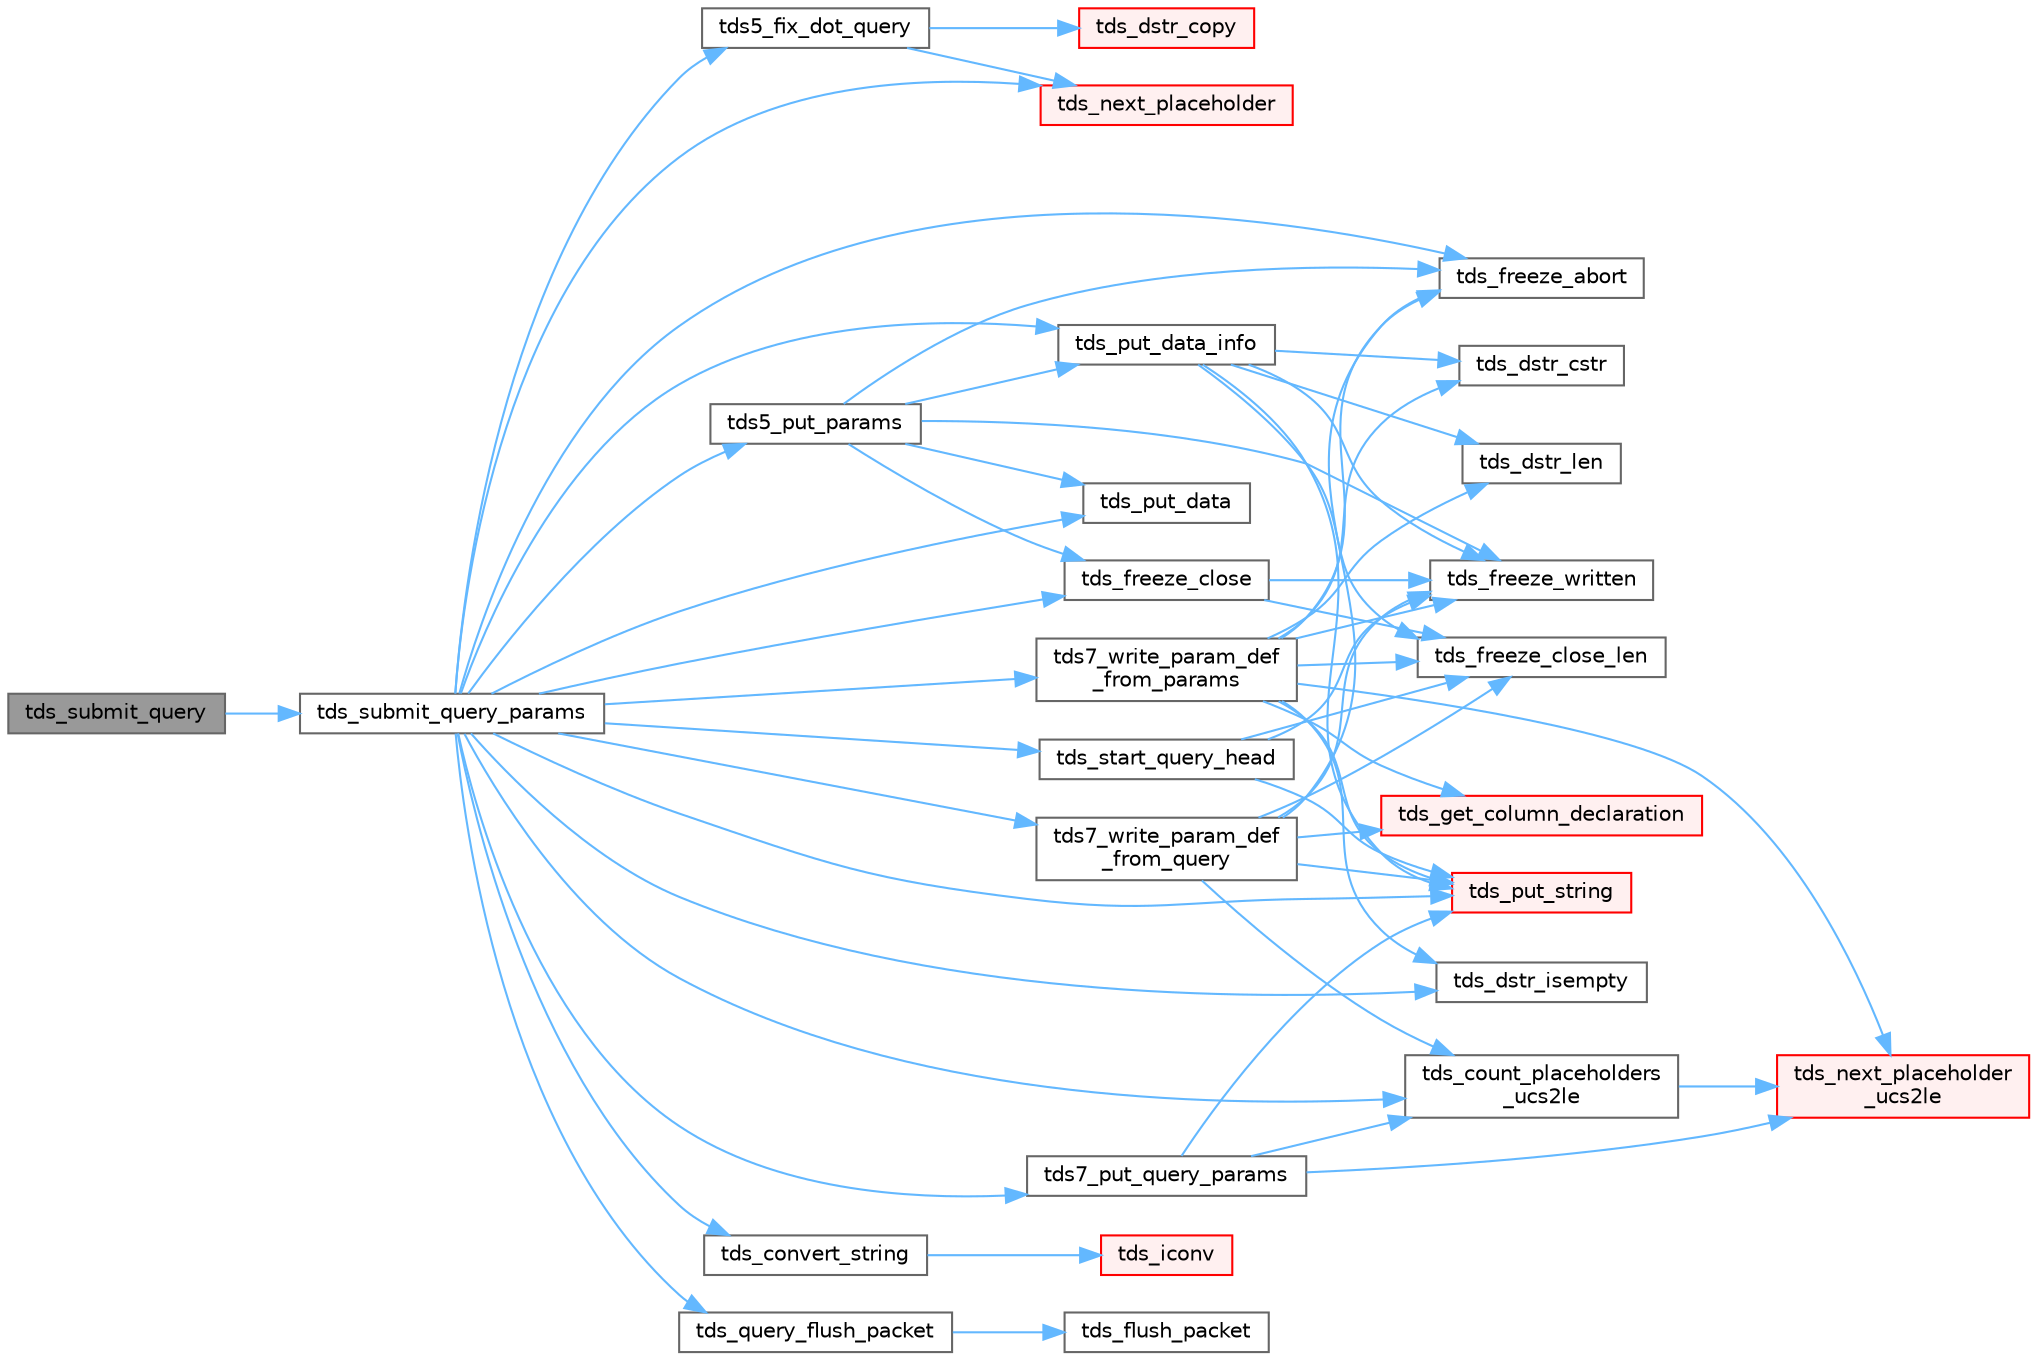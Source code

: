 digraph "tds_submit_query"
{
 // LATEX_PDF_SIZE
  bgcolor="transparent";
  edge [fontname=Helvetica,fontsize=10,labelfontname=Helvetica,labelfontsize=10];
  node [fontname=Helvetica,fontsize=10,shape=box,height=0.2,width=0.4];
  rankdir="LR";
  Node1 [id="Node000001",label="tds_submit_query",height=0.2,width=0.4,color="gray40", fillcolor="grey60", style="filled", fontcolor="black",tooltip="Sends a language string to the database server for processing."];
  Node1 -> Node2 [id="edge1_Node000001_Node000002",color="steelblue1",style="solid",tooltip=" "];
  Node2 [id="Node000002",label="tds_submit_query_params",height=0.2,width=0.4,color="grey40", fillcolor="white", style="filled",URL="$a00578.html#ga95e0fccedc459a4404f496eec74a369a",tooltip="Sends a language string to the database server for processing."];
  Node2 -> Node3 [id="edge2_Node000002_Node000003",color="steelblue1",style="solid",tooltip=" "];
  Node3 [id="Node000003",label="tds5_fix_dot_query",height=0.2,width=0.4,color="grey40", fillcolor="white", style="filled",URL="$a00578.html#ga8853354723094c8efcd87fabf675c64f",tooltip="Substitute ?-style placeholders with named (@param) ones."];
  Node3 -> Node4 [id="edge3_Node000003_Node000004",color="steelblue1",style="solid",tooltip=" "];
  Node4 [id="Node000004",label="tds_dstr_copy",height=0.2,width=0.4,color="red", fillcolor="#FFF0F0", style="filled",URL="$a00581.html#gad96366d9fa93bfc283cef1299fbe97ab",tooltip="copy a string from another"];
  Node3 -> Node6 [id="edge4_Node000003_Node000006",color="steelblue1",style="solid",tooltip=" "];
  Node6 [id="Node000006",label="tds_next_placeholder",height=0.2,width=0.4,color="red", fillcolor="#FFF0F0", style="filled",URL="$a00578.html#ga8f3b00c34af2484eccb169e60a37dc36",tooltip="Get position of next placeholder."];
  Node2 -> Node9 [id="edge5_Node000002_Node000009",color="steelblue1",style="solid",tooltip=" "];
  Node9 [id="Node000009",label="tds5_put_params",height=0.2,width=0.4,color="grey40", fillcolor="white", style="filled",URL="$a00578.html#ga4f1f0a4f77bc4ea1440dfdebc19a157c",tooltip="Send parameters to server."];
  Node9 -> Node10 [id="edge6_Node000009_Node000010",color="steelblue1",style="solid",tooltip=" "];
  Node10 [id="Node000010",label="tds_freeze_abort",height=0.2,width=0.4,color="grey40", fillcolor="white", style="filled",URL="$a00579.html#ga7274d9c5dc75c58bb7d1f1c29e03a73e",tooltip="Discard all data written after the freeze."];
  Node9 -> Node11 [id="edge7_Node000009_Node000011",color="steelblue1",style="solid",tooltip=" "];
  Node11 [id="Node000011",label="tds_freeze_close",height=0.2,width=0.4,color="grey40", fillcolor="white", style="filled",URL="$a00579.html#ga633f62fb8e5310abfa42c02fba9c6500",tooltip="Stop keeping data for this specific freeze."];
  Node11 -> Node12 [id="edge8_Node000011_Node000012",color="steelblue1",style="solid",tooltip=" "];
  Node12 [id="Node000012",label="tds_freeze_close_len",height=0.2,width=0.4,color="grey40", fillcolor="white", style="filled",URL="$a00579.html#ga2660b893ae2bf36fe1b63b354e748bad",tooltip="Stop keeping data for this specific freeze."];
  Node11 -> Node13 [id="edge9_Node000011_Node000013",color="steelblue1",style="solid",tooltip=" "];
  Node13 [id="Node000013",label="tds_freeze_written",height=0.2,width=0.4,color="grey40", fillcolor="white", style="filled",URL="$a00579.html#ga528cc96da09c11bc2930daae64e33e83",tooltip="Compute how many bytes has been written from freeze."];
  Node9 -> Node13 [id="edge10_Node000009_Node000013",color="steelblue1",style="solid",tooltip=" "];
  Node9 -> Node14 [id="edge11_Node000009_Node000014",color="steelblue1",style="solid",tooltip=" "];
  Node14 [id="Node000014",label="tds_put_data",height=0.2,width=0.4,color="grey40", fillcolor="white", style="filled",URL="$a00578.html#ga9fcc0a3932dcad530511395ef8a767fb",tooltip="Write data to wire."];
  Node9 -> Node15 [id="edge12_Node000009_Node000015",color="steelblue1",style="solid",tooltip=" "];
  Node15 [id="Node000015",label="tds_put_data_info",height=0.2,width=0.4,color="grey40", fillcolor="white", style="filled",URL="$a00578.html#gafd74652c4722ddce4d642cc4209449d4",tooltip="Put data information to wire."];
  Node15 -> Node16 [id="edge13_Node000015_Node000016",color="steelblue1",style="solid",tooltip=" "];
  Node16 [id="Node000016",label="tds_dstr_cstr",height=0.2,width=0.4,color="grey40", fillcolor="white", style="filled",URL="$a00581.html#gac536f0e4d77d3cff5702719362ec1766",tooltip="Returns a C version (NUL terminated string) of dstr."];
  Node15 -> Node17 [id="edge14_Node000015_Node000017",color="steelblue1",style="solid",tooltip=" "];
  Node17 [id="Node000017",label="tds_dstr_len",height=0.2,width=0.4,color="grey40", fillcolor="white", style="filled",URL="$a00581.html#ga396f139e4f886ac1b224a735138e73dd",tooltip="Returns the length of the string in bytes."];
  Node15 -> Node12 [id="edge15_Node000015_Node000012",color="steelblue1",style="solid",tooltip=" "];
  Node15 -> Node13 [id="edge16_Node000015_Node000013",color="steelblue1",style="solid",tooltip=" "];
  Node15 -> Node18 [id="edge17_Node000015_Node000018",color="steelblue1",style="solid",tooltip=" "];
  Node18 [id="Node000018",label="tds_put_string",height=0.2,width=0.4,color="red", fillcolor="#FFF0F0", style="filled",URL="$a00579.html#ga1fcaf8d488cc1390f106ce3ad0bf37b4",tooltip="Output a string to wire automatic translate string to unicode if needed."];
  Node2 -> Node27 [id="edge18_Node000002_Node000027",color="steelblue1",style="solid",tooltip=" "];
  Node27 [id="Node000027",label="tds7_put_query_params",height=0.2,width=0.4,color="grey40", fillcolor="white", style="filled",URL="$a00578.html#ga6e42b4a1d1d3898229ea2fe4afc2ecec",tooltip="Output params types and query (required by sp_prepare/sp_executesql/sp_prepexec)"];
  Node27 -> Node28 [id="edge19_Node000027_Node000028",color="steelblue1",style="solid",tooltip=" "];
  Node28 [id="Node000028",label="tds_count_placeholders\l_ucs2le",height=0.2,width=0.4,color="grey40", fillcolor="white", style="filled",URL="$a00578.html#ga0cd19215e9169ea299a6c9cbf5b2fb60",tooltip="Count the number of placeholders ('?') in a query."];
  Node28 -> Node29 [id="edge20_Node000028_Node000029",color="steelblue1",style="solid",tooltip=" "];
  Node29 [id="Node000029",label="tds_next_placeholder\l_ucs2le",height=0.2,width=0.4,color="red", fillcolor="#FFF0F0", style="filled",URL="$a00578.html#gaaa97f8535a2babe642024a0744d271d5",tooltip="Found the next placeholder (? or @param) in a string."];
  Node27 -> Node29 [id="edge21_Node000027_Node000029",color="steelblue1",style="solid",tooltip=" "];
  Node27 -> Node18 [id="edge22_Node000027_Node000018",color="steelblue1",style="solid",tooltip=" "];
  Node2 -> Node32 [id="edge23_Node000002_Node000032",color="steelblue1",style="solid",tooltip=" "];
  Node32 [id="Node000032",label="tds7_write_param_def\l_from_params",height=0.2,width=0.4,color="grey40", fillcolor="white", style="filled",URL="$a00578.html#ga6513afd79629f7a928e1d3da9f56dee1",tooltip="Write string with parameters definition, useful for TDS7+."];
  Node32 -> Node16 [id="edge24_Node000032_Node000016",color="steelblue1",style="solid",tooltip=" "];
  Node32 -> Node33 [id="edge25_Node000032_Node000033",color="steelblue1",style="solid",tooltip=" "];
  Node33 [id="Node000033",label="tds_dstr_isempty",height=0.2,width=0.4,color="grey40", fillcolor="white", style="filled",URL="$a00581.html#ga197c6af67f2e7469d06c2aa055917b1e",tooltip="test if string is empty"];
  Node32 -> Node17 [id="edge26_Node000032_Node000017",color="steelblue1",style="solid",tooltip=" "];
  Node32 -> Node10 [id="edge27_Node000032_Node000010",color="steelblue1",style="solid",tooltip=" "];
  Node32 -> Node12 [id="edge28_Node000032_Node000012",color="steelblue1",style="solid",tooltip=" "];
  Node32 -> Node13 [id="edge29_Node000032_Node000013",color="steelblue1",style="solid",tooltip=" "];
  Node32 -> Node34 [id="edge30_Node000032_Node000034",color="steelblue1",style="solid",tooltip=" "];
  Node34 [id="Node000034",label="tds_get_column_declaration",height=0.2,width=0.4,color="red", fillcolor="#FFF0F0", style="filled",URL="$a00578.html#ga50d62edeb2a432e2dc668263f3f958ff",tooltip="Return declaration for column (like \"varchar(20)\")."];
  Node32 -> Node29 [id="edge31_Node000032_Node000029",color="steelblue1",style="solid",tooltip=" "];
  Node32 -> Node18 [id="edge32_Node000032_Node000018",color="steelblue1",style="solid",tooltip=" "];
  Node2 -> Node36 [id="edge33_Node000002_Node000036",color="steelblue1",style="solid",tooltip=" "];
  Node36 [id="Node000036",label="tds7_write_param_def\l_from_query",height=0.2,width=0.4,color="grey40", fillcolor="white", style="filled",URL="$a00578.html#ga24345856c16b15aa3e84459c2f551320",tooltip="Write string with parameters definition, useful for TDS7+."];
  Node36 -> Node28 [id="edge34_Node000036_Node000028",color="steelblue1",style="solid",tooltip=" "];
  Node36 -> Node10 [id="edge35_Node000036_Node000010",color="steelblue1",style="solid",tooltip=" "];
  Node36 -> Node12 [id="edge36_Node000036_Node000012",color="steelblue1",style="solid",tooltip=" "];
  Node36 -> Node13 [id="edge37_Node000036_Node000013",color="steelblue1",style="solid",tooltip=" "];
  Node36 -> Node34 [id="edge38_Node000036_Node000034",color="steelblue1",style="solid",tooltip=" "];
  Node36 -> Node18 [id="edge39_Node000036_Node000018",color="steelblue1",style="solid",tooltip=" "];
  Node2 -> Node37 [id="edge40_Node000002_Node000037",color="steelblue1",style="solid",tooltip=" "];
  Node37 [id="Node000037",label="tds_convert_string",height=0.2,width=0.4,color="grey40", fillcolor="white", style="filled",URL="$a00578.html#gad5b76c688898b86984d09628f030d01c",tooltip="Convert a string in an allocated buffer."];
  Node37 -> Node20 [id="edge41_Node000037_Node000020",color="steelblue1",style="solid",tooltip=" "];
  Node20 [id="Node000020",label="tds_iconv",height=0.2,width=0.4,color="red", fillcolor="#FFF0F0", style="filled",URL="$a00576.html#ga87db49044919f1bc84c0ff5e9ab00304",tooltip="Wrapper around iconv(3)."];
  Node2 -> Node28 [id="edge42_Node000002_Node000028",color="steelblue1",style="solid",tooltip=" "];
  Node2 -> Node33 [id="edge43_Node000002_Node000033",color="steelblue1",style="solid",tooltip=" "];
  Node2 -> Node10 [id="edge44_Node000002_Node000010",color="steelblue1",style="solid",tooltip=" "];
  Node2 -> Node11 [id="edge45_Node000002_Node000011",color="steelblue1",style="solid",tooltip=" "];
  Node2 -> Node6 [id="edge46_Node000002_Node000006",color="steelblue1",style="solid",tooltip=" "];
  Node2 -> Node14 [id="edge47_Node000002_Node000014",color="steelblue1",style="solid",tooltip=" "];
  Node2 -> Node15 [id="edge48_Node000002_Node000015",color="steelblue1",style="solid",tooltip=" "];
  Node2 -> Node18 [id="edge49_Node000002_Node000018",color="steelblue1",style="solid",tooltip=" "];
  Node2 -> Node38 [id="edge50_Node000002_Node000038",color="steelblue1",style="solid",tooltip=" "];
  Node38 [id="Node000038",label="tds_query_flush_packet",height=0.2,width=0.4,color="grey40", fillcolor="white", style="filled",URL="$a00578.html#gada27f4cfce925240ad33b71b63ca692d",tooltip="Flush query packet."];
  Node38 -> Node39 [id="edge51_Node000038_Node000039",color="steelblue1",style="solid",tooltip=" "];
  Node39 [id="Node000039",label="tds_flush_packet",height=0.2,width=0.4,color="grey40", fillcolor="white", style="filled",URL="$a00579.html#ga5feb53554e8917a81bbbc332163a61fb",tooltip="Flush packet to server."];
  Node2 -> Node40 [id="edge52_Node000002_Node000040",color="steelblue1",style="solid",tooltip=" "];
  Node40 [id="Node000040",label="tds_start_query_head",height=0.2,width=0.4,color="grey40", fillcolor="white", style="filled",URL="$a00578.html#ga9ad2e6defce530a8778791cce0166ccd",tooltip="Start query packet of a given type."];
  Node40 -> Node12 [id="edge53_Node000040_Node000012",color="steelblue1",style="solid",tooltip=" "];
  Node40 -> Node13 [id="edge54_Node000040_Node000013",color="steelblue1",style="solid",tooltip=" "];
  Node40 -> Node18 [id="edge55_Node000040_Node000018",color="steelblue1",style="solid",tooltip=" "];
}
